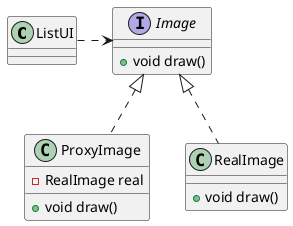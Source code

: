 @startuml

class ListUI { }

interface Image { 
  +void draw()
}

class ProxyImage implements Image {
  -RealImage real
  +void draw()
}

class RealImage implements Image {
  +void draw()
}

ListUI -right..> Image



@enduml